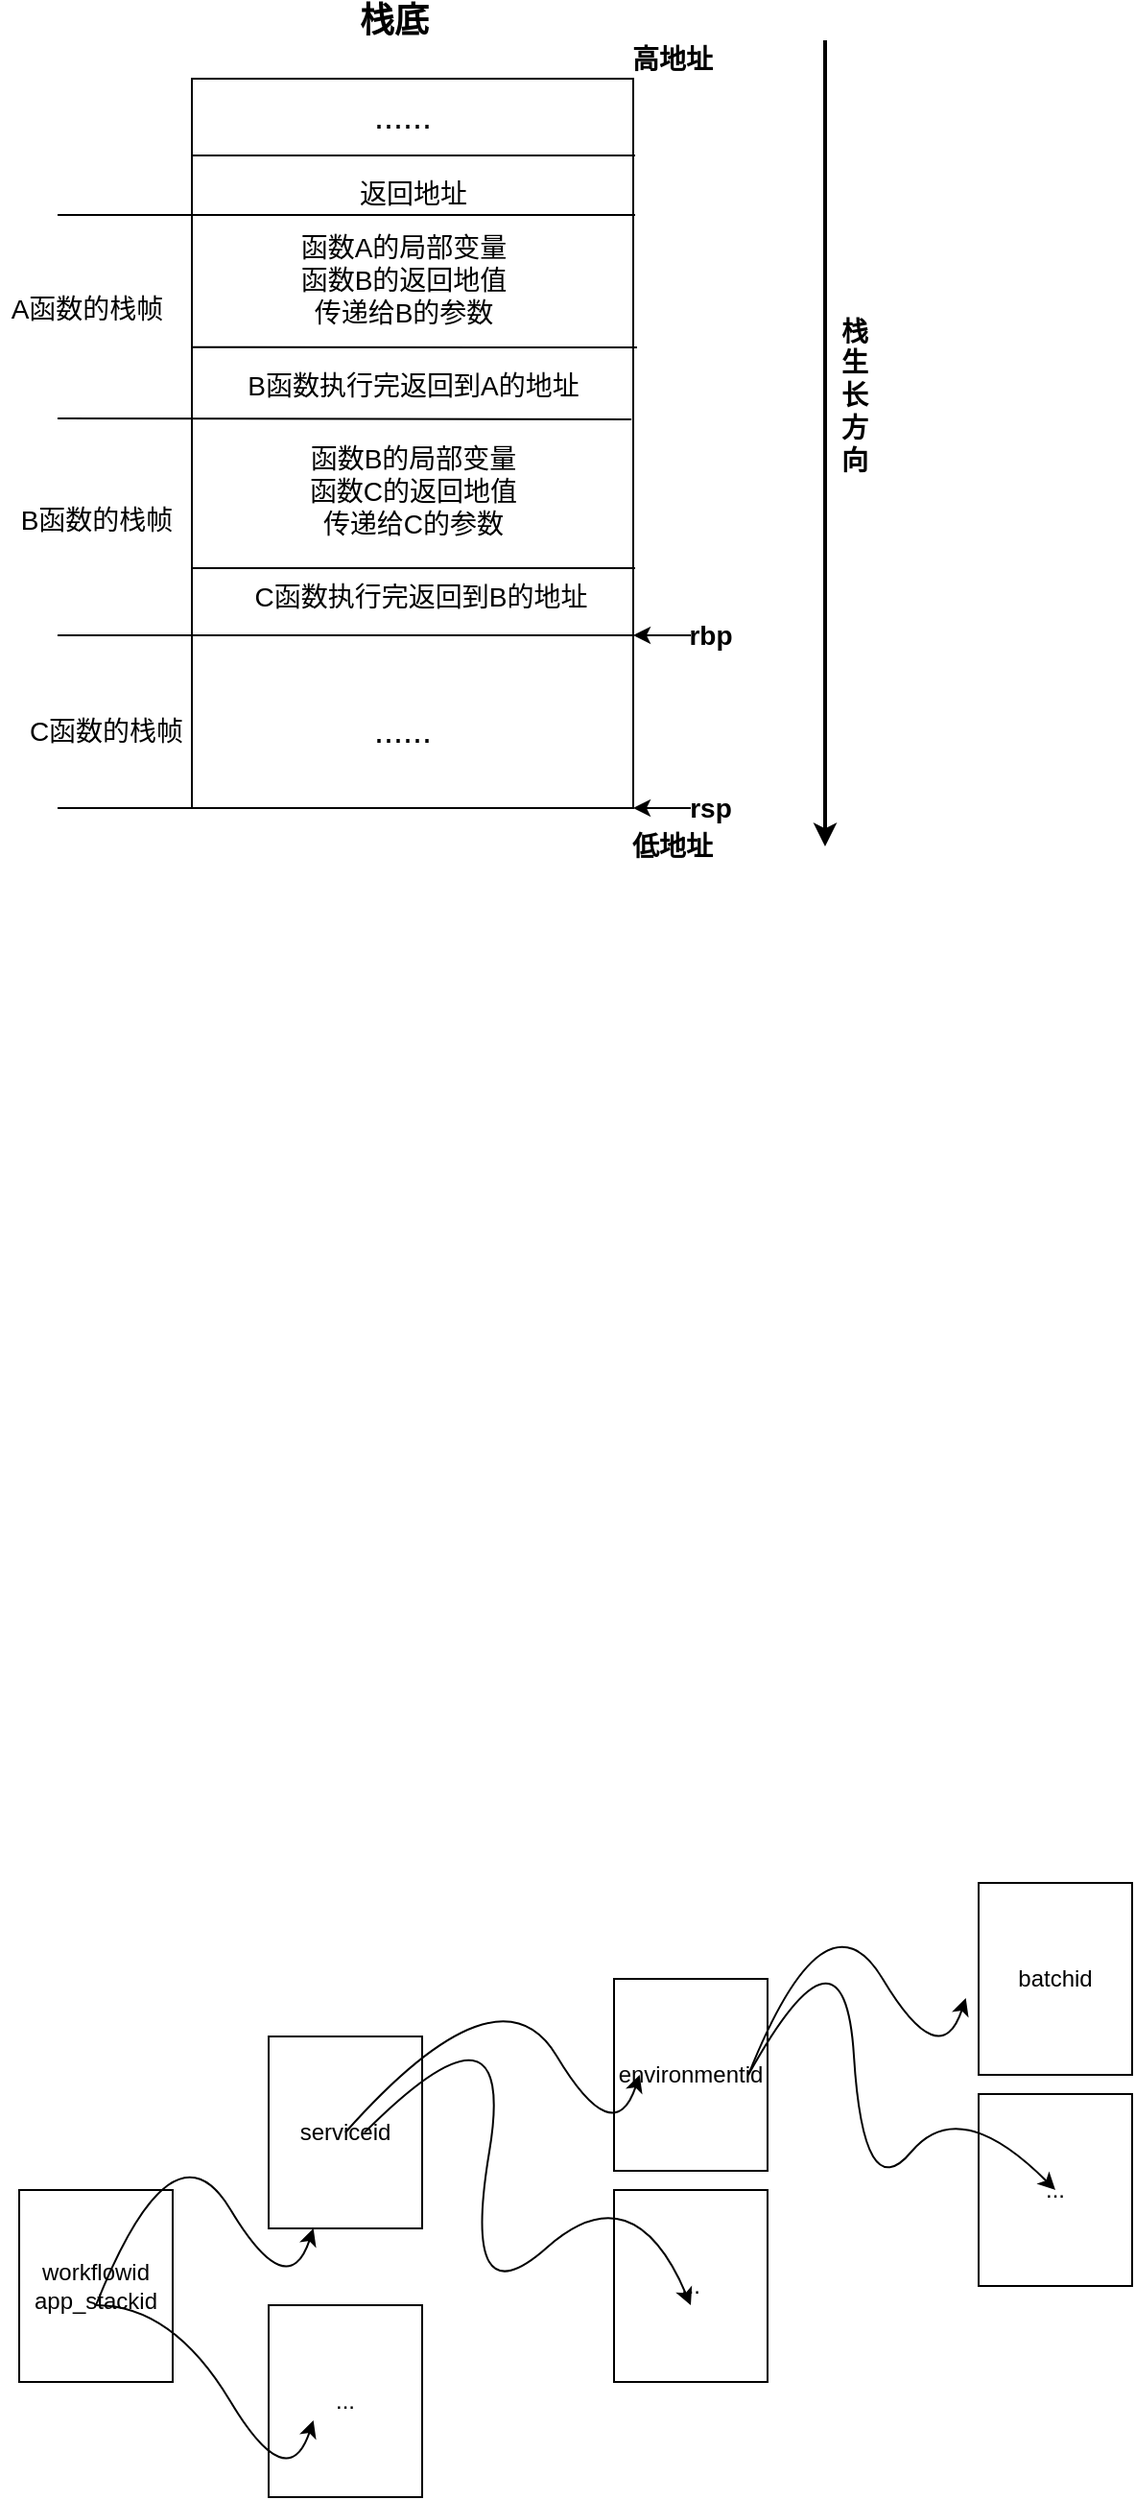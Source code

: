 <mxfile version="16.0.3" type="github" pages="3"><diagram id="4EUWaiDkTI7PptSfdsL9" name="Page-1"><mxGraphModel dx="1500" dy="2039" grid="1" gridSize="10" guides="1" tooltips="1" connect="1" arrows="1" fold="1" page="1" pageScale="1" pageWidth="827" pageHeight="1169" math="0" shadow="0"><root><mxCell id="0"/><mxCell id="1" parent="0"/><mxCell id="0ic5QjUB1d9L8cPABbsp-2" value="workflowid&lt;br&gt;app_stackid" style="rounded=0;whiteSpace=wrap;html=1;" parent="1" vertex="1"><mxGeometry x="110" y="110" width="80" height="100" as="geometry"/></mxCell><mxCell id="0ic5QjUB1d9L8cPABbsp-3" value="serviceid" style="rounded=0;whiteSpace=wrap;html=1;" parent="1" vertex="1"><mxGeometry x="240" y="30" width="80" height="100" as="geometry"/></mxCell><mxCell id="0ic5QjUB1d9L8cPABbsp-5" value="" style="curved=1;endArrow=classic;html=1;exitX=0.5;exitY=0.6;exitDx=0;exitDy=0;exitPerimeter=0;" parent="1" source="0ic5QjUB1d9L8cPABbsp-2" target="0ic5QjUB1d9L8cPABbsp-3" edge="1"><mxGeometry width="50" height="50" relative="1" as="geometry"><mxPoint x="250" y="220" as="sourcePoint"/><mxPoint x="230" y="70" as="targetPoint"/><Array as="points"><mxPoint x="190" y="70"/><mxPoint x="250" y="170"/></Array></mxGeometry></mxCell><mxCell id="0ic5QjUB1d9L8cPABbsp-6" value="..." style="rounded=0;whiteSpace=wrap;html=1;" parent="1" vertex="1"><mxGeometry x="240" y="170" width="80" height="100" as="geometry"/></mxCell><mxCell id="0ic5QjUB1d9L8cPABbsp-8" value="environmentid" style="rounded=0;whiteSpace=wrap;html=1;" parent="1" vertex="1"><mxGeometry x="420" width="80" height="100" as="geometry"/></mxCell><mxCell id="0ic5QjUB1d9L8cPABbsp-9" value="" style="curved=1;endArrow=classic;html=1;exitX=0.5;exitY=0.6;exitDx=0;exitDy=0;exitPerimeter=0;" parent="1" edge="1"><mxGeometry width="50" height="50" relative="1" as="geometry"><mxPoint x="490" y="50" as="sourcePoint"/><mxPoint x="603.333" y="10" as="targetPoint"/><Array as="points"><mxPoint x="530" y="-50"/><mxPoint x="590" y="50"/></Array></mxGeometry></mxCell><mxCell id="0ic5QjUB1d9L8cPABbsp-10" value="batchid" style="rounded=0;whiteSpace=wrap;html=1;" parent="1" vertex="1"><mxGeometry x="610" y="-50" width="80" height="100" as="geometry"/></mxCell><mxCell id="0ic5QjUB1d9L8cPABbsp-11" value="..." style="rounded=0;whiteSpace=wrap;html=1;" parent="1" vertex="1"><mxGeometry x="420" y="110" width="80" height="100" as="geometry"/></mxCell><mxCell id="0ic5QjUB1d9L8cPABbsp-12" value="..." style="rounded=0;whiteSpace=wrap;html=1;" parent="1" vertex="1"><mxGeometry x="610" y="60" width="80" height="100" as="geometry"/></mxCell><mxCell id="0ic5QjUB1d9L8cPABbsp-13" value="" style="curved=1;endArrow=classic;html=1;exitX=0.5;exitY=0.6;exitDx=0;exitDy=0;exitPerimeter=0;" parent="1" source="0ic5QjUB1d9L8cPABbsp-2" edge="1"><mxGeometry width="50" height="50" relative="1" as="geometry"><mxPoint x="150" y="270" as="sourcePoint"/><mxPoint x="263.333" y="230" as="targetPoint"/><Array as="points"><mxPoint x="190" y="170"/><mxPoint x="250" y="270"/></Array></mxGeometry></mxCell><mxCell id="0ic5QjUB1d9L8cPABbsp-14" value="" style="curved=1;endArrow=classic;html=1;exitX=0.5;exitY=0.5;exitDx=0;exitDy=0;exitPerimeter=0;" parent="1" source="0ic5QjUB1d9L8cPABbsp-3" edge="1"><mxGeometry width="50" height="50" relative="1" as="geometry"><mxPoint x="320" y="90" as="sourcePoint"/><mxPoint x="433.333" y="50" as="targetPoint"/><Array as="points"><mxPoint x="360" y="-10"/><mxPoint x="420" y="90"/></Array></mxGeometry></mxCell><mxCell id="0ic5QjUB1d9L8cPABbsp-15" value="" style="curved=1;endArrow=classic;html=1;entryX=0.5;entryY=0.6;entryDx=0;entryDy=0;entryPerimeter=0;" parent="1" target="0ic5QjUB1d9L8cPABbsp-11" edge="1"><mxGeometry width="50" height="50" relative="1" as="geometry"><mxPoint x="290" y="80" as="sourcePoint"/><mxPoint x="443.333" y="60" as="targetPoint"/><Array as="points"><mxPoint x="370"/><mxPoint x="340" y="180"/><mxPoint x="430" y="100"/></Array></mxGeometry></mxCell><mxCell id="0ic5QjUB1d9L8cPABbsp-16" value="" style="curved=1;endArrow=classic;html=1;entryX=0.5;entryY=0.5;entryDx=0;entryDy=0;entryPerimeter=0;" parent="1" target="0ic5QjUB1d9L8cPABbsp-12" edge="1"><mxGeometry width="50" height="50" relative="1" as="geometry"><mxPoint x="490" y="50" as="sourcePoint"/><mxPoint x="613.333" y="20" as="targetPoint"/><Array as="points"><mxPoint x="540" y="-40"/><mxPoint x="550" y="120"/><mxPoint x="600" y="60"/></Array></mxGeometry></mxCell><mxCell id="otru9TXhN_iCX8TaDsKk-4" value="" style="rounded=0;whiteSpace=wrap;html=1;" parent="1" vertex="1"><mxGeometry x="200" y="-990" width="230" height="380" as="geometry"/></mxCell><mxCell id="otru9TXhN_iCX8TaDsKk-5" value="" style="endArrow=none;html=1;" parent="1" edge="1"><mxGeometry width="50" height="50" relative="1" as="geometry"><mxPoint x="130" y="-919" as="sourcePoint"/><mxPoint x="431" y="-919" as="targetPoint"/></mxGeometry></mxCell><mxCell id="otru9TXhN_iCX8TaDsKk-6" value="" style="endArrow=none;html=1;entryX=0.996;entryY=0.467;entryDx=0;entryDy=0;entryPerimeter=0;" parent="1" target="otru9TXhN_iCX8TaDsKk-4" edge="1"><mxGeometry width="50" height="50" relative="1" as="geometry"><mxPoint x="130" y="-813" as="sourcePoint"/><mxPoint x="430" y="-850" as="targetPoint"/></mxGeometry></mxCell><mxCell id="otru9TXhN_iCX8TaDsKk-7" value="" style="endArrow=none;html=1;" parent="1" edge="1"><mxGeometry width="50" height="50" relative="1" as="geometry"><mxPoint x="200" y="-735" as="sourcePoint"/><mxPoint x="431" y="-735" as="targetPoint"/></mxGeometry></mxCell><mxCell id="otru9TXhN_iCX8TaDsKk-11" value="&lt;b&gt;&lt;font style=&quot;font-size: 18px&quot;&gt;栈底&lt;/font&gt;&lt;/b&gt;" style="text;html=1;align=center;verticalAlign=middle;resizable=0;points=[];autosize=1;strokeColor=none;fillColor=none;" parent="1" vertex="1"><mxGeometry x="280" y="-1030" width="50" height="20" as="geometry"/></mxCell><mxCell id="otru9TXhN_iCX8TaDsKk-12" value="" style="endArrow=none;html=1;" parent="1" edge="1"><mxGeometry width="50" height="50" relative="1" as="geometry"><mxPoint x="200" y="-950" as="sourcePoint"/><mxPoint x="431" y="-950" as="targetPoint"/></mxGeometry></mxCell><mxCell id="otru9TXhN_iCX8TaDsKk-13" value="&lt;font style=&quot;font-size: 18px&quot;&gt;......&lt;/font&gt;" style="text;html=1;strokeColor=none;fillColor=none;align=center;verticalAlign=middle;whiteSpace=wrap;rounded=0;" parent="1" vertex="1"><mxGeometry x="290" y="-980" width="40" height="20" as="geometry"/></mxCell><mxCell id="otru9TXhN_iCX8TaDsKk-15" value="&lt;font style=&quot;font-size: 14px&quot;&gt;返回地址&lt;/font&gt;" style="text;html=1;align=center;verticalAlign=middle;resizable=0;points=[];autosize=1;strokeColor=none;fillColor=none;" parent="1" vertex="1"><mxGeometry x="280" y="-940" width="70" height="20" as="geometry"/></mxCell><mxCell id="otru9TXhN_iCX8TaDsKk-16" value="&lt;font style=&quot;font-size: 14px&quot;&gt;A函数的栈帧&lt;/font&gt;" style="text;html=1;align=center;verticalAlign=middle;resizable=0;points=[];autosize=1;strokeColor=none;fillColor=none;fontSize=14;" parent="1" vertex="1"><mxGeometry x="100" y="-880" width="90" height="20" as="geometry"/></mxCell><mxCell id="otru9TXhN_iCX8TaDsKk-17" value="" style="endArrow=none;html=1;exitX=0;exitY=0.368;exitDx=0;exitDy=0;exitPerimeter=0;" parent="1" source="otru9TXhN_iCX8TaDsKk-4" edge="1"><mxGeometry width="50" height="50" relative="1" as="geometry"><mxPoint x="200" y="-860" as="sourcePoint"/><mxPoint x="432" y="-850" as="targetPoint"/></mxGeometry></mxCell><mxCell id="otru9TXhN_iCX8TaDsKk-18" value="&lt;span style=&quot;font-size: 14px&quot;&gt;函数A的局部变量&lt;/span&gt;&lt;br style=&quot;font-size: 14px&quot;&gt;&lt;span style=&quot;font-size: 14px&quot;&gt;函数B的返回地值&lt;/span&gt;&lt;br style=&quot;font-size: 14px&quot;&gt;&lt;span style=&quot;font-size: 14px&quot;&gt;传递给B的参数&lt;/span&gt;" style="text;html=1;align=center;verticalAlign=middle;resizable=0;points=[];autosize=1;strokeColor=none;fillColor=none;" parent="1" vertex="1"><mxGeometry x="250" y="-910" width="120" height="50" as="geometry"/></mxCell><mxCell id="otru9TXhN_iCX8TaDsKk-19" value="B函数执行完返回到A的地址" style="text;html=1;align=center;verticalAlign=middle;resizable=0;points=[];autosize=1;strokeColor=none;fillColor=none;fontSize=14;" parent="1" vertex="1"><mxGeometry x="220" y="-840" width="190" height="20" as="geometry"/></mxCell><mxCell id="otru9TXhN_iCX8TaDsKk-22" value="" style="endArrow=none;html=1;" parent="1" edge="1"><mxGeometry width="50" height="50" relative="1" as="geometry"><mxPoint x="130" y="-700" as="sourcePoint"/><mxPoint x="430" y="-700" as="targetPoint"/></mxGeometry></mxCell><mxCell id="otru9TXhN_iCX8TaDsKk-23" value="&lt;font style=&quot;font-size: 14px&quot;&gt;函数B的局部变量&lt;br&gt;函数C的返回地值&lt;br&gt;传递给C的参数&lt;/font&gt;" style="text;html=1;align=center;verticalAlign=middle;resizable=0;points=[];autosize=1;strokeColor=none;fillColor=none;" parent="1" vertex="1"><mxGeometry x="255" y="-800" width="120" height="50" as="geometry"/></mxCell><mxCell id="otru9TXhN_iCX8TaDsKk-24" value="C函数执行完返回到B的地址" style="text;html=1;align=center;verticalAlign=middle;resizable=0;points=[];autosize=1;strokeColor=none;fillColor=none;fontSize=14;" parent="1" vertex="1"><mxGeometry x="224" y="-730" width="190" height="20" as="geometry"/></mxCell><mxCell id="otru9TXhN_iCX8TaDsKk-25" value="&lt;font style=&quot;font-size: 14px&quot;&gt;B函数的栈帧&lt;/font&gt;" style="text;html=1;align=center;verticalAlign=middle;resizable=0;points=[];autosize=1;strokeColor=none;fillColor=none;fontSize=14;" parent="1" vertex="1"><mxGeometry x="105" y="-770" width="90" height="20" as="geometry"/></mxCell><mxCell id="otru9TXhN_iCX8TaDsKk-26" value="" style="endArrow=none;html=1;" parent="1" edge="1"><mxGeometry width="50" height="50" relative="1" as="geometry"><mxPoint x="130" y="-610" as="sourcePoint"/><mxPoint x="430" y="-610" as="targetPoint"/></mxGeometry></mxCell><mxCell id="otru9TXhN_iCX8TaDsKk-27" value="&lt;font style=&quot;font-size: 14px&quot;&gt;C函数的栈帧&lt;/font&gt;" style="text;html=1;align=center;verticalAlign=middle;resizable=0;points=[];autosize=1;strokeColor=none;fillColor=none;fontSize=14;" parent="1" vertex="1"><mxGeometry x="105" y="-660" width="100" height="20" as="geometry"/></mxCell><mxCell id="otru9TXhN_iCX8TaDsKk-28" value="" style="endArrow=classic;html=1;" parent="1" edge="1"><mxGeometry width="50" height="50" relative="1" as="geometry"><mxPoint x="460" y="-700" as="sourcePoint"/><mxPoint x="430" y="-700" as="targetPoint"/></mxGeometry></mxCell><mxCell id="otru9TXhN_iCX8TaDsKk-30" value="&lt;font style=&quot;font-size: 14px&quot;&gt;&lt;b&gt;rbp&lt;/b&gt;&lt;/font&gt;" style="text;html=1;align=center;verticalAlign=middle;resizable=0;points=[];autosize=1;strokeColor=none;fillColor=none;" parent="1" vertex="1"><mxGeometry x="450" y="-710" width="40" height="20" as="geometry"/></mxCell><mxCell id="otru9TXhN_iCX8TaDsKk-33" value="&lt;font style=&quot;font-size: 14px&quot;&gt;&lt;b&gt;rsp&lt;/b&gt;&lt;/font&gt;" style="text;html=1;align=center;verticalAlign=middle;resizable=0;points=[];autosize=1;strokeColor=none;fillColor=none;" parent="1" vertex="1"><mxGeometry x="450" y="-620" width="40" height="20" as="geometry"/></mxCell><mxCell id="otru9TXhN_iCX8TaDsKk-34" value="" style="endArrow=classic;html=1;entryX=1;entryY=1;entryDx=0;entryDy=0;" parent="1" target="otru9TXhN_iCX8TaDsKk-4" edge="1"><mxGeometry width="50" height="50" relative="1" as="geometry"><mxPoint x="460" y="-610" as="sourcePoint"/><mxPoint x="440" y="-690" as="targetPoint"/></mxGeometry></mxCell><mxCell id="otru9TXhN_iCX8TaDsKk-35" value="&lt;b&gt;&lt;font style=&quot;font-size: 14px&quot;&gt;高地址&lt;/font&gt;&lt;/b&gt;" style="text;html=1;align=center;verticalAlign=middle;resizable=0;points=[];autosize=1;strokeColor=none;fillColor=none;" parent="1" vertex="1"><mxGeometry x="420" y="-1010" width="60" height="20" as="geometry"/></mxCell><mxCell id="otru9TXhN_iCX8TaDsKk-36" value="&lt;b&gt;&lt;font style=&quot;font-size: 14px&quot;&gt;低地址&lt;/font&gt;&lt;/b&gt;" style="text;html=1;align=center;verticalAlign=middle;resizable=0;points=[];autosize=1;strokeColor=none;fillColor=none;" parent="1" vertex="1"><mxGeometry x="420" y="-600" width="60" height="20" as="geometry"/></mxCell><mxCell id="otru9TXhN_iCX8TaDsKk-37" value="&lt;font style=&quot;font-size: 18px&quot;&gt;......&lt;/font&gt;" style="text;html=1;strokeColor=none;fillColor=none;align=center;verticalAlign=middle;whiteSpace=wrap;rounded=0;" parent="1" vertex="1"><mxGeometry x="290" y="-660" width="40" height="20" as="geometry"/></mxCell><mxCell id="otru9TXhN_iCX8TaDsKk-38" value="" style="endArrow=classic;html=1;strokeWidth=2;" parent="1" edge="1"><mxGeometry width="50" height="50" relative="1" as="geometry"><mxPoint x="530" y="-1010" as="sourcePoint"/><mxPoint x="530" y="-590" as="targetPoint"/></mxGeometry></mxCell><mxCell id="otru9TXhN_iCX8TaDsKk-41" value="&lt;font style=&quot;font-size: 14px&quot;&gt;&lt;b&gt;栈&lt;br&gt;生&lt;br&gt;长&lt;br&gt;方&lt;br&gt;向&lt;/b&gt;&lt;/font&gt;" style="text;html=1;align=center;verticalAlign=middle;resizable=0;points=[];autosize=1;strokeColor=none;fillColor=none;" parent="1" vertex="1"><mxGeometry x="530" y="-860" width="30" height="70" as="geometry"/></mxCell></root></mxGraphModel></diagram><diagram id="azg-boYyekcfqHh10jm3" name="二次调度优化"><mxGraphModel dx="1500" dy="870" grid="1" gridSize="17" guides="1" tooltips="1" connect="1" arrows="1" fold="1" page="1" pageScale="1" pageWidth="827" pageHeight="1169" math="0" shadow="0"><root><mxCell id="Z0qbQErCrAUmrlVg0jga-0"/><mxCell id="Z0qbQErCrAUmrlVg0jga-1" parent="Z0qbQErCrAUmrlVg0jga-0"/><mxCell id="Z0qbQErCrAUmrlVg0jga-69" value="" style="rounded=0;whiteSpace=wrap;html=1;dashed=1;strokeWidth=1;fillColor=#dae8fc;strokeColor=#6c8ebf;" parent="Z0qbQErCrAUmrlVg0jga-1" vertex="1"><mxGeometry x="439" y="165" width="257.5" height="330" as="geometry"/></mxCell><mxCell id="Z0qbQErCrAUmrlVg0jga-24" value="" style="rounded=0;whiteSpace=wrap;html=1;dashed=1;strokeWidth=1;fillColor=#d5e8d4;strokeColor=#82b366;" parent="Z0qbQErCrAUmrlVg0jga-1" vertex="1"><mxGeometry x="9" y="370" width="257.5" height="330" as="geometry"/></mxCell><mxCell id="Z0qbQErCrAUmrlVg0jga-2" value="" style="shape=cylinder3;whiteSpace=wrap;html=1;boundedLbl=1;backgroundOutline=1;size=15;direction=north;fillColor=#dae8fc;strokeColor=#6c8ebf;" parent="Z0qbQErCrAUmrlVg0jga-1" vertex="1"><mxGeometry x="166.5" y="310" width="90" height="50" as="geometry"/></mxCell><mxCell id="Z0qbQErCrAUmrlVg0jga-3" value="集群节点列表" style="text;html=1;align=center;verticalAlign=middle;resizable=0;points=[];autosize=1;strokeColor=none;fillColor=none;" parent="Z0qbQErCrAUmrlVg0jga-1" vertex="1"><mxGeometry x="166.5" y="325" width="90" height="20" as="geometry"/></mxCell><mxCell id="Z0qbQErCrAUmrlVg0jga-5" value="" style="endArrow=classic;html=1;rounded=0;" parent="Z0qbQErCrAUmrlVg0jga-1" edge="1"><mxGeometry width="50" height="50" relative="1" as="geometry"><mxPoint x="126.5" y="390" as="sourcePoint"/><mxPoint x="166.5" y="340" as="targetPoint"/><Array as="points"><mxPoint x="126.5" y="340"/></Array></mxGeometry></mxCell><mxCell id="Z0qbQErCrAUmrlVg0jga-6" value="" style="rounded=0;whiteSpace=wrap;html=1;" parent="Z0qbQErCrAUmrlVg0jga-1" vertex="1"><mxGeometry x="76.5" y="390" width="100" height="30" as="geometry"/></mxCell><mxCell id="Z0qbQErCrAUmrlVg0jga-7" value="获取节点" style="text;html=1;align=center;verticalAlign=middle;resizable=0;points=[];autosize=1;strokeColor=none;fillColor=none;" parent="Z0qbQErCrAUmrlVg0jga-1" vertex="1"><mxGeometry x="96.5" y="395" width="60" height="20" as="geometry"/></mxCell><mxCell id="Z0qbQErCrAUmrlVg0jga-8" value="" style="endArrow=classic;html=1;rounded=0;" parent="Z0qbQErCrAUmrlVg0jga-1" edge="1"><mxGeometry width="50" height="50" relative="1" as="geometry"><mxPoint x="126.5" y="420" as="sourcePoint"/><mxPoint x="126" y="470" as="targetPoint"/></mxGeometry></mxCell><mxCell id="Z0qbQErCrAUmrlVg0jga-10" value="" style="rounded=0;whiteSpace=wrap;html=1;" parent="Z0qbQErCrAUmrlVg0jga-1" vertex="1"><mxGeometry x="76.5" y="470" width="100" height="30" as="geometry"/></mxCell><mxCell id="Z0qbQErCrAUmrlVg0jga-11" value="获取节点负载" style="text;html=1;align=center;verticalAlign=middle;resizable=0;points=[];autosize=1;strokeColor=none;fillColor=none;" parent="Z0qbQErCrAUmrlVg0jga-1" vertex="1"><mxGeometry x="81.5" y="475" width="90" height="20" as="geometry"/></mxCell><mxCell id="Z0qbQErCrAUmrlVg0jga-12" value="" style="endArrow=classic;html=1;rounded=0;" parent="Z0qbQErCrAUmrlVg0jga-1" edge="1"><mxGeometry width="50" height="50" relative="1" as="geometry"><mxPoint x="126.5" y="500" as="sourcePoint"/><mxPoint x="126" y="550" as="targetPoint"/></mxGeometry></mxCell><mxCell id="Z0qbQErCrAUmrlVg0jga-13" value="" style="rhombus;whiteSpace=wrap;html=1;" parent="Z0qbQErCrAUmrlVg0jga-1" vertex="1"><mxGeometry x="66.5" y="550" width="120" height="50" as="geometry"/></mxCell><mxCell id="Z0qbQErCrAUmrlVg0jga-14" value="判断节点负载&lt;br&gt;是否超过阈值" style="text;html=1;align=center;verticalAlign=middle;resizable=0;points=[];autosize=1;strokeColor=none;fillColor=none;" parent="Z0qbQErCrAUmrlVg0jga-1" vertex="1"><mxGeometry x="81.5" y="560" width="90" height="30" as="geometry"/></mxCell><mxCell id="Z0qbQErCrAUmrlVg0jga-15" value="" style="endArrow=classic;html=1;rounded=0;entryX=1;entryY=0.5;entryDx=0;entryDy=0;" parent="Z0qbQErCrAUmrlVg0jga-1" target="Z0qbQErCrAUmrlVg0jga-6" edge="1"><mxGeometry width="50" height="50" relative="1" as="geometry"><mxPoint x="186.5" y="575" as="sourcePoint"/><mxPoint x="206.5" y="390" as="targetPoint"/><Array as="points"><mxPoint x="236.5" y="575"/><mxPoint x="236.5" y="405"/></Array></mxGeometry></mxCell><mxCell id="Z0qbQErCrAUmrlVg0jga-16" value="否" style="text;html=1;align=center;verticalAlign=middle;resizable=0;points=[];autosize=1;strokeColor=none;fillColor=none;" parent="Z0qbQErCrAUmrlVg0jga-1" vertex="1"><mxGeometry x="236.5" y="475" width="30" height="20" as="geometry"/></mxCell><mxCell id="Z0qbQErCrAUmrlVg0jga-17" value="" style="endArrow=classic;html=1;rounded=0;" parent="Z0qbQErCrAUmrlVg0jga-1" edge="1"><mxGeometry width="50" height="50" relative="1" as="geometry"><mxPoint x="126.5" y="600" as="sourcePoint"/><mxPoint x="126" y="650" as="targetPoint"/></mxGeometry></mxCell><mxCell id="Z0qbQErCrAUmrlVg0jga-18" value="" style="rounded=0;whiteSpace=wrap;html=1;" parent="Z0qbQErCrAUmrlVg0jga-1" vertex="1"><mxGeometry x="76.5" y="650" width="100" height="30" as="geometry"/></mxCell><mxCell id="Z0qbQErCrAUmrlVg0jga-19" value="是" style="text;html=1;align=center;verticalAlign=middle;resizable=0;points=[];autosize=1;strokeColor=none;fillColor=none;" parent="Z0qbQErCrAUmrlVg0jga-1" vertex="1"><mxGeometry x="126.5" y="610" width="30" height="20" as="geometry"/></mxCell><mxCell id="Z0qbQErCrAUmrlVg0jga-20" value="驱逐实例" style="text;html=1;align=center;verticalAlign=middle;resizable=0;points=[];autosize=1;strokeColor=none;fillColor=none;" parent="Z0qbQErCrAUmrlVg0jga-1" vertex="1"><mxGeometry x="96.5" y="655" width="60" height="20" as="geometry"/></mxCell><mxCell id="Z0qbQErCrAUmrlVg0jga-21" value="" style="endArrow=classic;html=1;rounded=0;entryX=0;entryY=0.5;entryDx=0;entryDy=0;exitX=0;exitY=0.5;exitDx=0;exitDy=0;" parent="Z0qbQErCrAUmrlVg0jga-1" source="Z0qbQErCrAUmrlVg0jga-18" target="Z0qbQErCrAUmrlVg0jga-6" edge="1"><mxGeometry width="50" height="50" relative="1" as="geometry"><mxPoint x="-13.5" y="630" as="sourcePoint"/><mxPoint x="-23.5" y="460" as="targetPoint"/><Array as="points"><mxPoint x="36.5" y="665"/><mxPoint x="36.5" y="405"/></Array></mxGeometry></mxCell><mxCell id="Z0qbQErCrAUmrlVg0jga-22" value="" style="shape=flexArrow;endArrow=classic;html=1;rounded=0;" parent="Z0qbQErCrAUmrlVg0jga-1" edge="1"><mxGeometry width="50" height="50" relative="1" as="geometry"><mxPoint x="299" y="534.5" as="sourcePoint"/><mxPoint x="389" y="535" as="targetPoint"/></mxGeometry></mxCell><mxCell id="Z0qbQErCrAUmrlVg0jga-26" value="" style="shape=cylinder3;whiteSpace=wrap;html=1;boundedLbl=1;backgroundOutline=1;size=15;direction=north;fillColor=#dae8fc;strokeColor=#6c8ebf;" parent="Z0qbQErCrAUmrlVg0jga-1" vertex="1"><mxGeometry x="586.5" y="100" width="90" height="50" as="geometry"/></mxCell><mxCell id="Z0qbQErCrAUmrlVg0jga-27" value="集群节点列表" style="text;html=1;align=center;verticalAlign=middle;resizable=0;points=[];autosize=1;strokeColor=none;fillColor=none;" parent="Z0qbQErCrAUmrlVg0jga-1" vertex="1"><mxGeometry x="586.5" y="115" width="90" height="20" as="geometry"/></mxCell><mxCell id="Z0qbQErCrAUmrlVg0jga-28" value="" style="endArrow=classic;html=1;rounded=0;" parent="Z0qbQErCrAUmrlVg0jga-1" edge="1"><mxGeometry width="50" height="50" relative="1" as="geometry"><mxPoint x="546.5" y="180" as="sourcePoint"/><mxPoint x="586.5" y="130" as="targetPoint"/><Array as="points"><mxPoint x="546.5" y="130"/></Array></mxGeometry></mxCell><mxCell id="Z0qbQErCrAUmrlVg0jga-29" value="" style="rounded=0;whiteSpace=wrap;html=1;" parent="Z0qbQErCrAUmrlVg0jga-1" vertex="1"><mxGeometry x="496.5" y="180" width="100" height="30" as="geometry"/></mxCell><mxCell id="Z0qbQErCrAUmrlVg0jga-30" value="获取节点" style="text;html=1;align=center;verticalAlign=middle;resizable=0;points=[];autosize=1;strokeColor=none;fillColor=none;" parent="Z0qbQErCrAUmrlVg0jga-1" vertex="1"><mxGeometry x="516.5" y="185" width="60" height="20" as="geometry"/></mxCell><mxCell id="Z0qbQErCrAUmrlVg0jga-31" value="" style="endArrow=classic;html=1;rounded=0;" parent="Z0qbQErCrAUmrlVg0jga-1" edge="1"><mxGeometry width="50" height="50" relative="1" as="geometry"><mxPoint x="546.5" y="210" as="sourcePoint"/><mxPoint x="546" y="260" as="targetPoint"/></mxGeometry></mxCell><mxCell id="Z0qbQErCrAUmrlVg0jga-32" value="" style="rounded=0;whiteSpace=wrap;html=1;" parent="Z0qbQErCrAUmrlVg0jga-1" vertex="1"><mxGeometry x="496.5" y="260" width="100" height="30" as="geometry"/></mxCell><mxCell id="Z0qbQErCrAUmrlVg0jga-33" value="获取节点负载" style="text;html=1;align=center;verticalAlign=middle;resizable=0;points=[];autosize=1;strokeColor=none;fillColor=none;" parent="Z0qbQErCrAUmrlVg0jga-1" vertex="1"><mxGeometry x="501.5" y="265" width="90" height="20" as="geometry"/></mxCell><mxCell id="Z0qbQErCrAUmrlVg0jga-34" value="" style="endArrow=classic;html=1;rounded=0;" parent="Z0qbQErCrAUmrlVg0jga-1" edge="1"><mxGeometry width="50" height="50" relative="1" as="geometry"><mxPoint x="546.5" y="290" as="sourcePoint"/><mxPoint x="546" y="340" as="targetPoint"/></mxGeometry></mxCell><mxCell id="Z0qbQErCrAUmrlVg0jga-35" value="" style="rhombus;whiteSpace=wrap;html=1;" parent="Z0qbQErCrAUmrlVg0jga-1" vertex="1"><mxGeometry x="486.5" y="340" width="120" height="50" as="geometry"/></mxCell><mxCell id="Z0qbQErCrAUmrlVg0jga-36" value="判断节点负载&lt;br&gt;是否超过阈值" style="text;html=1;align=center;verticalAlign=middle;resizable=0;points=[];autosize=1;strokeColor=none;fillColor=none;" parent="Z0qbQErCrAUmrlVg0jga-1" vertex="1"><mxGeometry x="501.5" y="350" width="90" height="30" as="geometry"/></mxCell><mxCell id="Z0qbQErCrAUmrlVg0jga-37" value="" style="endArrow=classic;html=1;rounded=0;entryX=1;entryY=0.5;entryDx=0;entryDy=0;" parent="Z0qbQErCrAUmrlVg0jga-1" target="Z0qbQErCrAUmrlVg0jga-29" edge="1"><mxGeometry width="50" height="50" relative="1" as="geometry"><mxPoint x="606.5" y="365" as="sourcePoint"/><mxPoint x="626.5" y="180" as="targetPoint"/><Array as="points"><mxPoint x="656.5" y="365"/><mxPoint x="656.5" y="195"/></Array></mxGeometry></mxCell><mxCell id="Z0qbQErCrAUmrlVg0jga-38" value="否" style="text;html=1;align=center;verticalAlign=middle;resizable=0;points=[];autosize=1;strokeColor=none;fillColor=none;" parent="Z0qbQErCrAUmrlVg0jga-1" vertex="1"><mxGeometry x="656.5" y="265" width="30" height="20" as="geometry"/></mxCell><mxCell id="Z0qbQErCrAUmrlVg0jga-41" value="是" style="text;html=1;align=center;verticalAlign=middle;resizable=0;points=[];autosize=1;strokeColor=none;fillColor=none;" parent="Z0qbQErCrAUmrlVg0jga-1" vertex="1"><mxGeometry x="546.5" y="400" width="30" height="20" as="geometry"/></mxCell><mxCell id="Z0qbQErCrAUmrlVg0jga-43" value="" style="endArrow=classic;html=1;rounded=0;entryX=0;entryY=0.5;entryDx=0;entryDy=0;exitX=0;exitY=0.5;exitDx=0;exitDy=0;" parent="Z0qbQErCrAUmrlVg0jga-1" target="Z0qbQErCrAUmrlVg0jga-29" edge="1"><mxGeometry width="50" height="50" relative="1" as="geometry"><mxPoint x="496.5" y="455" as="sourcePoint"/><mxPoint x="396.5" y="250" as="targetPoint"/><Array as="points"><mxPoint x="456.5" y="455"/><mxPoint x="456.5" y="195"/></Array></mxGeometry></mxCell><mxCell id="Z0qbQErCrAUmrlVg0jga-44" value="" style="shape=cylinder3;whiteSpace=wrap;html=1;boundedLbl=1;backgroundOutline=1;size=15;direction=north;fillColor=#f8cecc;strokeColor=#b85450;" parent="Z0qbQErCrAUmrlVg0jga-1" vertex="1"><mxGeometry x="719" y="480" width="90" height="50" as="geometry"/></mxCell><mxCell id="Z0qbQErCrAUmrlVg0jga-45" value="" style="rounded=0;whiteSpace=wrap;html=1;" parent="Z0qbQErCrAUmrlVg0jga-1" vertex="1"><mxGeometry x="496.5" y="440" width="100" height="30" as="geometry"/></mxCell><mxCell id="Z0qbQErCrAUmrlVg0jga-47" value="" style="endArrow=classic;html=1;rounded=0;" parent="Z0qbQErCrAUmrlVg0jga-1" edge="1"><mxGeometry width="50" height="50" relative="1" as="geometry"><mxPoint x="547" y="390" as="sourcePoint"/><mxPoint x="546.5" y="440" as="targetPoint"/></mxGeometry></mxCell><mxCell id="Z0qbQErCrAUmrlVg0jga-48" value="将节点放入到高负&lt;br&gt;载节点队列" style="text;html=1;align=center;verticalAlign=middle;resizable=0;points=[];autosize=1;strokeColor=none;fillColor=none;" parent="Z0qbQErCrAUmrlVg0jga-1" vertex="1"><mxGeometry x="491.5" y="440" width="110" height="30" as="geometry"/></mxCell><mxCell id="Z0qbQErCrAUmrlVg0jga-49" value="" style="endArrow=classic;html=1;rounded=0;exitX=1;exitY=0.5;exitDx=0;exitDy=0;entryX=0.5;entryY=0;entryDx=0;entryDy=0;entryPerimeter=0;" parent="Z0qbQErCrAUmrlVg0jga-1" source="Z0qbQErCrAUmrlVg0jga-45" target="Z0qbQErCrAUmrlVg0jga-44" edge="1"><mxGeometry width="50" height="50" relative="1" as="geometry"><mxPoint x="629" y="530" as="sourcePoint"/><mxPoint x="689" y="455" as="targetPoint"/></mxGeometry></mxCell><mxCell id="Z0qbQErCrAUmrlVg0jga-50" value="&lt;font style=&quot;font-size: 16px&quot; color=&quot;#ff6666&quot;&gt;任务一&lt;/font&gt;" style="text;html=1;align=center;verticalAlign=middle;resizable=0;points=[];autosize=1;strokeColor=none;fillColor=none;" parent="Z0qbQErCrAUmrlVg0jga-1" vertex="1"><mxGeometry x="369" y="360" width="60" height="20" as="geometry"/></mxCell><mxCell id="Z0qbQErCrAUmrlVg0jga-51" value="" style="rounded=0;whiteSpace=wrap;html=1;dashed=1;strokeWidth=1;fillColor=#d5e8d4;strokeColor=#82b366;" parent="Z0qbQErCrAUmrlVg0jga-1" vertex="1"><mxGeometry x="439" y="570" width="257.5" height="330" as="geometry"/></mxCell><mxCell id="Z0qbQErCrAUmrlVg0jga-52" value="" style="rounded=0;whiteSpace=wrap;html=1;" parent="Z0qbQErCrAUmrlVg0jga-1" vertex="1"><mxGeometry x="496.5" y="590" width="100" height="30" as="geometry"/></mxCell><mxCell id="Z0qbQErCrAUmrlVg0jga-53" value="获取节点" style="text;html=1;align=center;verticalAlign=middle;resizable=0;points=[];autosize=1;strokeColor=none;fillColor=none;" parent="Z0qbQErCrAUmrlVg0jga-1" vertex="1"><mxGeometry x="516.5" y="595" width="60" height="20" as="geometry"/></mxCell><mxCell id="Z0qbQErCrAUmrlVg0jga-54" value="" style="endArrow=classic;html=1;rounded=0;" parent="Z0qbQErCrAUmrlVg0jga-1" edge="1"><mxGeometry width="50" height="50" relative="1" as="geometry"><mxPoint x="546.5" y="620" as="sourcePoint"/><mxPoint x="546" y="670" as="targetPoint"/></mxGeometry></mxCell><mxCell id="Z0qbQErCrAUmrlVg0jga-55" value="" style="rounded=0;whiteSpace=wrap;html=1;" parent="Z0qbQErCrAUmrlVg0jga-1" vertex="1"><mxGeometry x="496.5" y="670" width="100" height="30" as="geometry"/></mxCell><mxCell id="Z0qbQErCrAUmrlVg0jga-56" value="获取节点负载" style="text;html=1;align=center;verticalAlign=middle;resizable=0;points=[];autosize=1;strokeColor=none;fillColor=none;" parent="Z0qbQErCrAUmrlVg0jga-1" vertex="1"><mxGeometry x="501.5" y="675" width="90" height="20" as="geometry"/></mxCell><mxCell id="Z0qbQErCrAUmrlVg0jga-57" value="" style="endArrow=classic;html=1;rounded=0;" parent="Z0qbQErCrAUmrlVg0jga-1" edge="1"><mxGeometry width="50" height="50" relative="1" as="geometry"><mxPoint x="546.5" y="700" as="sourcePoint"/><mxPoint x="546" y="750" as="targetPoint"/></mxGeometry></mxCell><mxCell id="Z0qbQErCrAUmrlVg0jga-58" value="" style="rhombus;whiteSpace=wrap;html=1;" parent="Z0qbQErCrAUmrlVg0jga-1" vertex="1"><mxGeometry x="486.5" y="750" width="120" height="50" as="geometry"/></mxCell><mxCell id="Z0qbQErCrAUmrlVg0jga-59" value="判断节点负载&lt;br&gt;是否超过阈值" style="text;html=1;align=center;verticalAlign=middle;resizable=0;points=[];autosize=1;strokeColor=none;fillColor=none;" parent="Z0qbQErCrAUmrlVg0jga-1" vertex="1"><mxGeometry x="501.5" y="760" width="90" height="30" as="geometry"/></mxCell><mxCell id="Z0qbQErCrAUmrlVg0jga-60" value="" style="endArrow=classic;html=1;rounded=0;entryX=1;entryY=0.5;entryDx=0;entryDy=0;" parent="Z0qbQErCrAUmrlVg0jga-1" target="Z0qbQErCrAUmrlVg0jga-52" edge="1"><mxGeometry width="50" height="50" relative="1" as="geometry"><mxPoint x="606.5" y="775" as="sourcePoint"/><mxPoint x="626.5" y="590" as="targetPoint"/><Array as="points"><mxPoint x="656.5" y="775"/><mxPoint x="656.5" y="605"/></Array></mxGeometry></mxCell><mxCell id="Z0qbQErCrAUmrlVg0jga-61" value="否" style="text;html=1;align=center;verticalAlign=middle;resizable=0;points=[];autosize=1;strokeColor=none;fillColor=none;" parent="Z0qbQErCrAUmrlVg0jga-1" vertex="1"><mxGeometry x="656.5" y="675" width="30" height="20" as="geometry"/></mxCell><mxCell id="Z0qbQErCrAUmrlVg0jga-62" value="" style="endArrow=classic;html=1;rounded=0;" parent="Z0qbQErCrAUmrlVg0jga-1" edge="1"><mxGeometry width="50" height="50" relative="1" as="geometry"><mxPoint x="546.5" y="800" as="sourcePoint"/><mxPoint x="546" y="850" as="targetPoint"/></mxGeometry></mxCell><mxCell id="Z0qbQErCrAUmrlVg0jga-63" value="" style="rounded=0;whiteSpace=wrap;html=1;" parent="Z0qbQErCrAUmrlVg0jga-1" vertex="1"><mxGeometry x="496.5" y="850" width="100" height="30" as="geometry"/></mxCell><mxCell id="Z0qbQErCrAUmrlVg0jga-64" value="是" style="text;html=1;align=center;verticalAlign=middle;resizable=0;points=[];autosize=1;strokeColor=none;fillColor=none;" parent="Z0qbQErCrAUmrlVg0jga-1" vertex="1"><mxGeometry x="546.5" y="810" width="30" height="20" as="geometry"/></mxCell><mxCell id="Z0qbQErCrAUmrlVg0jga-65" value="驱逐实例" style="text;html=1;align=center;verticalAlign=middle;resizable=0;points=[];autosize=1;strokeColor=none;fillColor=none;" parent="Z0qbQErCrAUmrlVg0jga-1" vertex="1"><mxGeometry x="516.5" y="855" width="60" height="20" as="geometry"/></mxCell><mxCell id="Z0qbQErCrAUmrlVg0jga-66" value="" style="endArrow=classic;html=1;rounded=0;entryX=0;entryY=0.5;entryDx=0;entryDy=0;exitX=0;exitY=0.5;exitDx=0;exitDy=0;" parent="Z0qbQErCrAUmrlVg0jga-1" source="Z0qbQErCrAUmrlVg0jga-63" target="Z0qbQErCrAUmrlVg0jga-52" edge="1"><mxGeometry width="50" height="50" relative="1" as="geometry"><mxPoint x="406.5" y="830" as="sourcePoint"/><mxPoint x="396.5" y="660" as="targetPoint"/><Array as="points"><mxPoint x="456.5" y="865"/><mxPoint x="456.5" y="605"/></Array></mxGeometry></mxCell><mxCell id="Z0qbQErCrAUmrlVg0jga-67" value="" style="endArrow=classic;html=1;rounded=0;exitX=0.5;exitY=0;exitDx=0;exitDy=0;entryX=0.304;entryY=0.009;entryDx=0;entryDy=0;entryPerimeter=0;" parent="Z0qbQErCrAUmrlVg0jga-1" source="Z0qbQErCrAUmrlVg0jga-52" target="Z0qbQErCrAUmrlVg0jga-44" edge="1"><mxGeometry width="50" height="50" relative="1" as="geometry"><mxPoint x="570" y="560" as="sourcePoint"/><mxPoint x="709" y="510" as="targetPoint"/><Array as="points"><mxPoint x="547" y="540"/></Array></mxGeometry></mxCell><mxCell id="Z0qbQErCrAUmrlVg0jga-68" value="&lt;font style=&quot;font-size: 16px&quot; color=&quot;#ff6666&quot;&gt;任务二&lt;/font&gt;" style="text;html=1;align=center;verticalAlign=middle;resizable=0;points=[];autosize=1;strokeColor=none;fillColor=none;" parent="Z0qbQErCrAUmrlVg0jga-1" vertex="1"><mxGeometry x="369" y="740" width="60" height="20" as="geometry"/></mxCell><mxCell id="Z0qbQErCrAUmrlVg0jga-70" value="&lt;font color=&quot;#000000&quot; style=&quot;font-size: 12px&quot;&gt;高负载节点列表&lt;/font&gt;" style="text;html=1;align=center;verticalAlign=middle;resizable=0;points=[];autosize=1;strokeColor=none;fillColor=none;fontSize=16;fontColor=#FF6666;" parent="Z0qbQErCrAUmrlVg0jga-1" vertex="1"><mxGeometry x="713" y="488" width="102" height="34" as="geometry"/></mxCell></root></mxGraphModel></diagram><diagram id="ZtX89CIgOBI7DQFJTsqT" name="kubernetes 事件采集"><mxGraphModel dx="1500" dy="870" grid="1" gridSize="10" guides="1" tooltips="1" connect="1" arrows="1" fold="1" page="1" pageScale="1" pageWidth="827" pageHeight="1169" math="0" shadow="0"><root><mxCell id="j8ZDwkluK6QLd_HbY84O-0"/><mxCell id="j8ZDwkluK6QLd_HbY84O-1" parent="j8ZDwkluK6QLd_HbY84O-0"/><mxCell id="j8ZDwkluK6QLd_HbY84O-4" value="" style="shape=image;verticalLabelPosition=bottom;labelBackgroundColor=#ffffff;verticalAlign=top;aspect=fixed;imageAspect=0;image=https://www.criticalcase.com/wp-content/uploads/2020/10/1200px-Kubernetes_logo_without_workmark.svg.png;" parent="j8ZDwkluK6QLd_HbY84O-1" vertex="1"><mxGeometry x="290" y="210" width="61.78" height="60" as="geometry"/></mxCell><mxCell id="j8ZDwkluK6QLd_HbY84O-5" value="" style="endArrow=classic;html=1;rounded=0;entryX=0.5;entryY=1;entryDx=0;entryDy=0;" parent="j8ZDwkluK6QLd_HbY84O-1" target="j8ZDwkluK6QLd_HbY84O-4" edge="1"><mxGeometry width="50" height="50" relative="1" as="geometry"><mxPoint x="321" y="340" as="sourcePoint"/><mxPoint x="390" y="330" as="targetPoint"/></mxGeometry></mxCell><mxCell id="j8ZDwkluK6QLd_HbY84O-6" value="" style="rounded=0;whiteSpace=wrap;html=1;fillColor=#f5f5f5;fontColor=#333333;strokeColor=#666666;" parent="j8ZDwkluK6QLd_HbY84O-1" vertex="1"><mxGeometry x="271.34" y="340" width="99.11" height="30" as="geometry"/></mxCell><mxCell id="j8ZDwkluK6QLd_HbY84O-7" value="event bridge" style="text;html=1;align=center;verticalAlign=middle;resizable=0;points=[];autosize=1;strokeColor=none;fillColor=none;" parent="j8ZDwkluK6QLd_HbY84O-1" vertex="1"><mxGeometry x="280.89" y="345" width="80" height="20" as="geometry"/></mxCell><mxCell id="j8ZDwkluK6QLd_HbY84O-8" value="&lt;font color=&quot;#ff9999&quot;&gt;List-Watch&lt;/font&gt;" style="text;html=1;align=center;verticalAlign=middle;resizable=0;points=[];autosize=1;strokeColor=none;fillColor=none;" parent="j8ZDwkluK6QLd_HbY84O-1" vertex="1"><mxGeometry x="320" y="300" width="70" height="20" as="geometry"/></mxCell><mxCell id="j8ZDwkluK6QLd_HbY84O-9" value="" style="endArrow=classic;html=1;rounded=0;exitX=0.5;exitY=1;exitDx=0;exitDy=0;" parent="j8ZDwkluK6QLd_HbY84O-1" source="j8ZDwkluK6QLd_HbY84O-6" edge="1"><mxGeometry width="50" height="50" relative="1" as="geometry"><mxPoint x="290" y="500" as="sourcePoint"/><mxPoint x="321" y="430" as="targetPoint"/></mxGeometry></mxCell><mxCell id="j8ZDwkluK6QLd_HbY84O-10" value="" style="shape=cylinder3;whiteSpace=wrap;html=1;boundedLbl=1;backgroundOutline=1;size=15;direction=south;fillColor=#dae8fc;strokeColor=#6c8ebf;" parent="j8ZDwkluK6QLd_HbY84O-1" vertex="1"><mxGeometry x="280.89" y="430" width="80" height="60" as="geometry"/></mxCell><mxCell id="j8ZDwkluK6QLd_HbY84O-11" value="Kafka" style="text;html=1;align=center;verticalAlign=middle;resizable=0;points=[];autosize=1;strokeColor=none;fillColor=none;" parent="j8ZDwkluK6QLd_HbY84O-1" vertex="1"><mxGeometry x="295.89" y="450" width="50" height="20" as="geometry"/></mxCell><mxCell id="j8ZDwkluK6QLd_HbY84O-15" value="" style="shape=cylinder3;whiteSpace=wrap;html=1;boundedLbl=1;backgroundOutline=1;size=15;direction=south;fillColor=#dae8fc;strokeColor=#6c8ebf;" parent="j8ZDwkluK6QLd_HbY84O-1" vertex="1"><mxGeometry x="290.89" y="440" width="80" height="60" as="geometry"/></mxCell><mxCell id="j8ZDwkluK6QLd_HbY84O-16" value="Kafka" style="text;html=1;align=center;verticalAlign=middle;resizable=0;points=[];autosize=1;strokeColor=none;fillColor=none;" parent="j8ZDwkluK6QLd_HbY84O-1" vertex="1"><mxGeometry x="305.89" y="460" width="50" height="20" as="geometry"/></mxCell><mxCell id="j8ZDwkluK6QLd_HbY84O-17" value="" style="shape=cylinder3;whiteSpace=wrap;html=1;boundedLbl=1;backgroundOutline=1;size=15;direction=south;fillColor=#dae8fc;strokeColor=#6c8ebf;" parent="j8ZDwkluK6QLd_HbY84O-1" vertex="1"><mxGeometry x="300.89" y="450" width="80" height="60" as="geometry"/></mxCell><mxCell id="j8ZDwkluK6QLd_HbY84O-18" value="Kafka" style="text;html=1;align=center;verticalAlign=middle;resizable=0;points=[];autosize=1;strokeColor=none;fillColor=none;" parent="j8ZDwkluK6QLd_HbY84O-1" vertex="1"><mxGeometry x="315.89" y="470" width="50" height="20" as="geometry"/></mxCell><mxCell id="j8ZDwkluK6QLd_HbY84O-19" value="" style="endArrow=classic;html=1;rounded=0;" parent="j8ZDwkluK6QLd_HbY84O-1" edge="1"><mxGeometry width="50" height="50" relative="1" as="geometry"><mxPoint x="450" y="470" as="sourcePoint"/><mxPoint x="390" y="470" as="targetPoint"/></mxGeometry></mxCell><mxCell id="j8ZDwkluK6QLd_HbY84O-23" value="" style="rounded=0;whiteSpace=wrap;html=1;fillColor=#f5f5f5;fontColor=#333333;strokeColor=#666666;" parent="j8ZDwkluK6QLd_HbY84O-1" vertex="1"><mxGeometry x="460.89" y="455" width="99.11" height="30" as="geometry"/></mxCell><mxCell id="j8ZDwkluK6QLd_HbY84O-24" value="event recorder" style="text;html=1;align=center;verticalAlign=middle;resizable=0;points=[];autosize=1;strokeColor=none;fillColor=none;" parent="j8ZDwkluK6QLd_HbY84O-1" vertex="1"><mxGeometry x="465" y="460" width="90" height="20" as="geometry"/></mxCell><mxCell id="j8ZDwkluK6QLd_HbY84O-25" value="" style="endArrow=classic;html=1;rounded=0;" parent="j8ZDwkluK6QLd_HbY84O-1" edge="1"><mxGeometry width="50" height="50" relative="1" as="geometry"><mxPoint x="570" y="469" as="sourcePoint"/><mxPoint x="630" y="469" as="targetPoint"/></mxGeometry></mxCell><mxCell id="j8ZDwkluK6QLd_HbY84O-26" value="" style="shape=cylinder3;whiteSpace=wrap;html=1;boundedLbl=1;backgroundOutline=1;size=15;direction=south;fillColor=#ffe6cc;strokeColor=#d79b00;" parent="j8ZDwkluK6QLd_HbY84O-1" vertex="1"><mxGeometry x="640" y="430" width="80" height="60" as="geometry"/></mxCell><mxCell id="j8ZDwkluK6QLd_HbY84O-27" value="clickhouse" style="text;html=1;align=center;verticalAlign=middle;resizable=0;points=[];autosize=1;strokeColor=none;fillColor=none;" parent="j8ZDwkluK6QLd_HbY84O-1" vertex="1"><mxGeometry x="645" y="450" width="70" height="20" as="geometry"/></mxCell><mxCell id="j8ZDwkluK6QLd_HbY84O-28" value="" style="shape=cylinder3;whiteSpace=wrap;html=1;boundedLbl=1;backgroundOutline=1;size=15;direction=south;fillColor=#ffe6cc;strokeColor=#d79b00;" parent="j8ZDwkluK6QLd_HbY84O-1" vertex="1"><mxGeometry x="650" y="440" width="80" height="60" as="geometry"/></mxCell><mxCell id="j8ZDwkluK6QLd_HbY84O-29" value="clickhouse" style="text;html=1;align=center;verticalAlign=middle;resizable=0;points=[];autosize=1;strokeColor=none;fillColor=none;" parent="j8ZDwkluK6QLd_HbY84O-1" vertex="1"><mxGeometry x="655" y="460" width="70" height="20" as="geometry"/></mxCell><mxCell id="j8ZDwkluK6QLd_HbY84O-30" value="" style="shape=cylinder3;whiteSpace=wrap;html=1;boundedLbl=1;backgroundOutline=1;size=15;direction=south;fillColor=#ffe6cc;strokeColor=#d79b00;" parent="j8ZDwkluK6QLd_HbY84O-1" vertex="1"><mxGeometry x="660" y="450" width="80" height="60" as="geometry"/></mxCell><mxCell id="j8ZDwkluK6QLd_HbY84O-31" value="clickhouse" style="text;html=1;align=center;verticalAlign=middle;resizable=0;points=[];autosize=1;strokeColor=none;fillColor=none;" parent="j8ZDwkluK6QLd_HbY84O-1" vertex="1"><mxGeometry x="665" y="470" width="70" height="20" as="geometry"/></mxCell><mxCell id="j8ZDwkluK6QLd_HbY84O-32" value="" style="endArrow=classic;html=1;rounded=0;" parent="j8ZDwkluK6QLd_HbY84O-1" edge="1"><mxGeometry width="50" height="50" relative="1" as="geometry"><mxPoint x="320" y="580" as="sourcePoint"/><mxPoint x="320" y="520" as="targetPoint"/></mxGeometry></mxCell><mxCell id="j8ZDwkluK6QLd_HbY84O-34" value="" style="rounded=0;whiteSpace=wrap;html=1;fillColor=#f5f5f5;fontColor=#333333;strokeColor=#666666;" parent="j8ZDwkluK6QLd_HbY84O-1" vertex="1"><mxGeometry x="272.23" y="590" width="99.11" height="30" as="geometry"/></mxCell><mxCell id="j8ZDwkluK6QLd_HbY84O-35" value="event manager" style="text;html=1;align=center;verticalAlign=middle;resizable=0;points=[];autosize=1;strokeColor=none;fillColor=none;" parent="j8ZDwkluK6QLd_HbY84O-1" vertex="1"><mxGeometry x="271.34" y="595" width="100" height="20" as="geometry"/></mxCell><mxCell id="j8ZDwkluK6QLd_HbY84O-36" value="" style="endArrow=classic;html=1;rounded=0;exitX=0.407;exitY=1.067;exitDx=0;exitDy=0;exitPerimeter=0;" parent="j8ZDwkluK6QLd_HbY84O-1" source="j8ZDwkluK6QLd_HbY84O-34" edge="1"><mxGeometry width="50" height="50" relative="1" as="geometry"><mxPoint x="320" y="630" as="sourcePoint"/><mxPoint x="270" y="690" as="targetPoint"/></mxGeometry></mxCell><mxCell id="j8ZDwkluK6QLd_HbY84O-37" value="" style="ellipse;whiteSpace=wrap;html=1;aspect=fixed;fillColor=#f8cecc;strokeColor=#b85450;" parent="j8ZDwkluK6QLd_HbY84O-1" vertex="1"><mxGeometry x="240.89" y="690" width="40" height="40" as="geometry"/></mxCell><mxCell id="j8ZDwkluK6QLd_HbY84O-38" value="止损" style="text;html=1;align=center;verticalAlign=middle;resizable=0;points=[];autosize=1;strokeColor=none;fillColor=none;" parent="j8ZDwkluK6QLd_HbY84O-1" vertex="1"><mxGeometry x="240.89" y="700" width="40" height="20" as="geometry"/></mxCell><mxCell id="j8ZDwkluK6QLd_HbY84O-39" value="" style="ellipse;whiteSpace=wrap;html=1;aspect=fixed;fillColor=#f8cecc;strokeColor=#b85450;" parent="j8ZDwkluK6QLd_HbY84O-1" vertex="1"><mxGeometry x="375.45" y="690" width="40" height="40" as="geometry"/></mxCell><mxCell id="j8ZDwkluK6QLd_HbY84O-40" value="异常事&lt;br&gt;件记录" style="text;html=1;align=center;verticalAlign=middle;resizable=0;points=[];autosize=1;strokeColor=none;fillColor=none;" parent="j8ZDwkluK6QLd_HbY84O-1" vertex="1"><mxGeometry x="370.45" y="695" width="50" height="30" as="geometry"/></mxCell><mxCell id="j8ZDwkluK6QLd_HbY84O-41" value="" style="endArrow=classic;html=1;rounded=0;entryX=0.183;entryY=-0.067;entryDx=0;entryDy=0;entryPerimeter=0;exitX=0.639;exitY=1.1;exitDx=0;exitDy=0;exitPerimeter=0;" parent="j8ZDwkluK6QLd_HbY84O-1" source="j8ZDwkluK6QLd_HbY84O-34" target="j8ZDwkluK6QLd_HbY84O-40" edge="1"><mxGeometry width="50" height="50" relative="1" as="geometry"><mxPoint x="330" y="620" as="sourcePoint"/><mxPoint x="380" y="690" as="targetPoint"/></mxGeometry></mxCell><mxCell id="hsPYoZu6UsGYcp2KTPeI-1" value="" style="rounded=1;whiteSpace=wrap;html=1;dashed=1;" parent="j8ZDwkluK6QLd_HbY84O-1" vertex="1"><mxGeometry x="450" y="637.5" width="140" height="212.5" as="geometry"/></mxCell><mxCell id="hsPYoZu6UsGYcp2KTPeI-0" value="" style="endArrow=classic;html=1;rounded=0;entryX=0;entryY=0.5;entryDx=0;entryDy=0;" parent="j8ZDwkluK6QLd_HbY84O-1" target="hsPYoZu6UsGYcp2KTPeI-2" edge="1"><mxGeometry width="50" height="50" relative="1" as="geometry"><mxPoint x="415.45" y="700" as="sourcePoint"/><mxPoint x="475.45" y="650" as="targetPoint"/></mxGeometry></mxCell><mxCell id="hsPYoZu6UsGYcp2KTPeI-2" value="链路探测" style="rounded=0;whiteSpace=wrap;html=1;" parent="j8ZDwkluK6QLd_HbY84O-1" vertex="1"><mxGeometry x="475" y="650" width="85" height="40" as="geometry"/></mxCell><mxCell id="hsPYoZu6UsGYcp2KTPeI-3" value="定向巡检" style="rounded=0;whiteSpace=wrap;html=1;" parent="j8ZDwkluK6QLd_HbY84O-1" vertex="1"><mxGeometry x="475" y="725" width="85" height="40" as="geometry"/></mxCell><mxCell id="hsPYoZu6UsGYcp2KTPeI-4" value="" style="endArrow=classic;html=1;rounded=0;entryX=0;entryY=0.75;entryDx=0;entryDy=0;exitX=0.827;exitY=1.067;exitDx=0;exitDy=0;exitPerimeter=0;" parent="j8ZDwkluK6QLd_HbY84O-1" source="j8ZDwkluK6QLd_HbY84O-40" target="hsPYoZu6UsGYcp2KTPeI-3" edge="1"><mxGeometry width="50" height="50" relative="1" as="geometry"><mxPoint x="425.45" y="710" as="sourcePoint"/><mxPoint x="485.45" y="660" as="targetPoint"/></mxGeometry></mxCell><mxCell id="hsPYoZu6UsGYcp2KTPeI-5" value="" style="rounded=1;whiteSpace=wrap;html=1;dashed=1;" parent="j8ZDwkluK6QLd_HbY84O-1" vertex="1"><mxGeometry x="195" y="110" width="255" height="50" as="geometry"/></mxCell><mxCell id="hsPYoZu6UsGYcp2KTPeI-6" value="&lt;font style=&quot;font-size: 18px&quot;&gt;Node&lt;/font&gt;" style="text;html=1;align=center;verticalAlign=middle;resizable=0;points=[];autosize=1;strokeColor=none;fillColor=none;" parent="j8ZDwkluK6QLd_HbY84O-1" vertex="1"><mxGeometry x="292.5" y="80" width="60" height="20" as="geometry"/></mxCell><mxCell id="hsPYoZu6UsGYcp2KTPeI-8" value="&lt;font style=&quot;font-size: 12px&quot;&gt;kubelet&lt;/font&gt;" style="rounded=0;whiteSpace=wrap;html=1;fontSize=18;" parent="j8ZDwkluK6QLd_HbY84O-1" vertex="1"><mxGeometry x="230.89" y="120" width="70" height="30" as="geometry"/></mxCell><mxCell id="hsPYoZu6UsGYcp2KTPeI-9" value="&lt;font style=&quot;font-size: 12px&quot;&gt;npd&lt;/font&gt;" style="rounded=0;whiteSpace=wrap;html=1;fontSize=18;" parent="j8ZDwkluK6QLd_HbY84O-1" vertex="1"><mxGeometry x="350.45" y="120" width="70" height="30" as="geometry"/></mxCell><mxCell id="hsPYoZu6UsGYcp2KTPeI-10" value="" style="endArrow=classic;html=1;rounded=0;entryX=0.25;entryY=0;entryDx=0;entryDy=0;exitX=0.5;exitY=1;exitDx=0;exitDy=0;" parent="j8ZDwkluK6QLd_HbY84O-1" source="hsPYoZu6UsGYcp2KTPeI-8" target="j8ZDwkluK6QLd_HbY84O-4" edge="1"><mxGeometry width="50" height="50" relative="1" as="geometry"><mxPoint x="265.385" y="170" as="sourcePoint"/><mxPoint x="265.49" y="230" as="targetPoint"/></mxGeometry></mxCell><mxCell id="hsPYoZu6UsGYcp2KTPeI-12" value="" style="endArrow=classic;html=1;rounded=0;entryX=0.75;entryY=0;entryDx=0;entryDy=0;exitX=0.5;exitY=1;exitDx=0;exitDy=0;" parent="j8ZDwkluK6QLd_HbY84O-1" target="j8ZDwkluK6QLd_HbY84O-4" edge="1"><mxGeometry width="50" height="50" relative="1" as="geometry"><mxPoint x="380.9" y="150" as="sourcePoint"/><mxPoint x="420.455" y="210" as="targetPoint"/></mxGeometry></mxCell><mxCell id="hsPYoZu6UsGYcp2KTPeI-13" value="&lt;font color=&quot;#ff9999&quot;&gt;上报事件&lt;/font&gt;" style="text;html=1;align=center;verticalAlign=middle;resizable=0;points=[];autosize=1;strokeColor=none;fillColor=none;fontSize=12;" parent="j8ZDwkluK6QLd_HbY84O-1" vertex="1"><mxGeometry x="290" y="180" width="60" height="20" as="geometry"/></mxCell></root></mxGraphModel></diagram></mxfile>